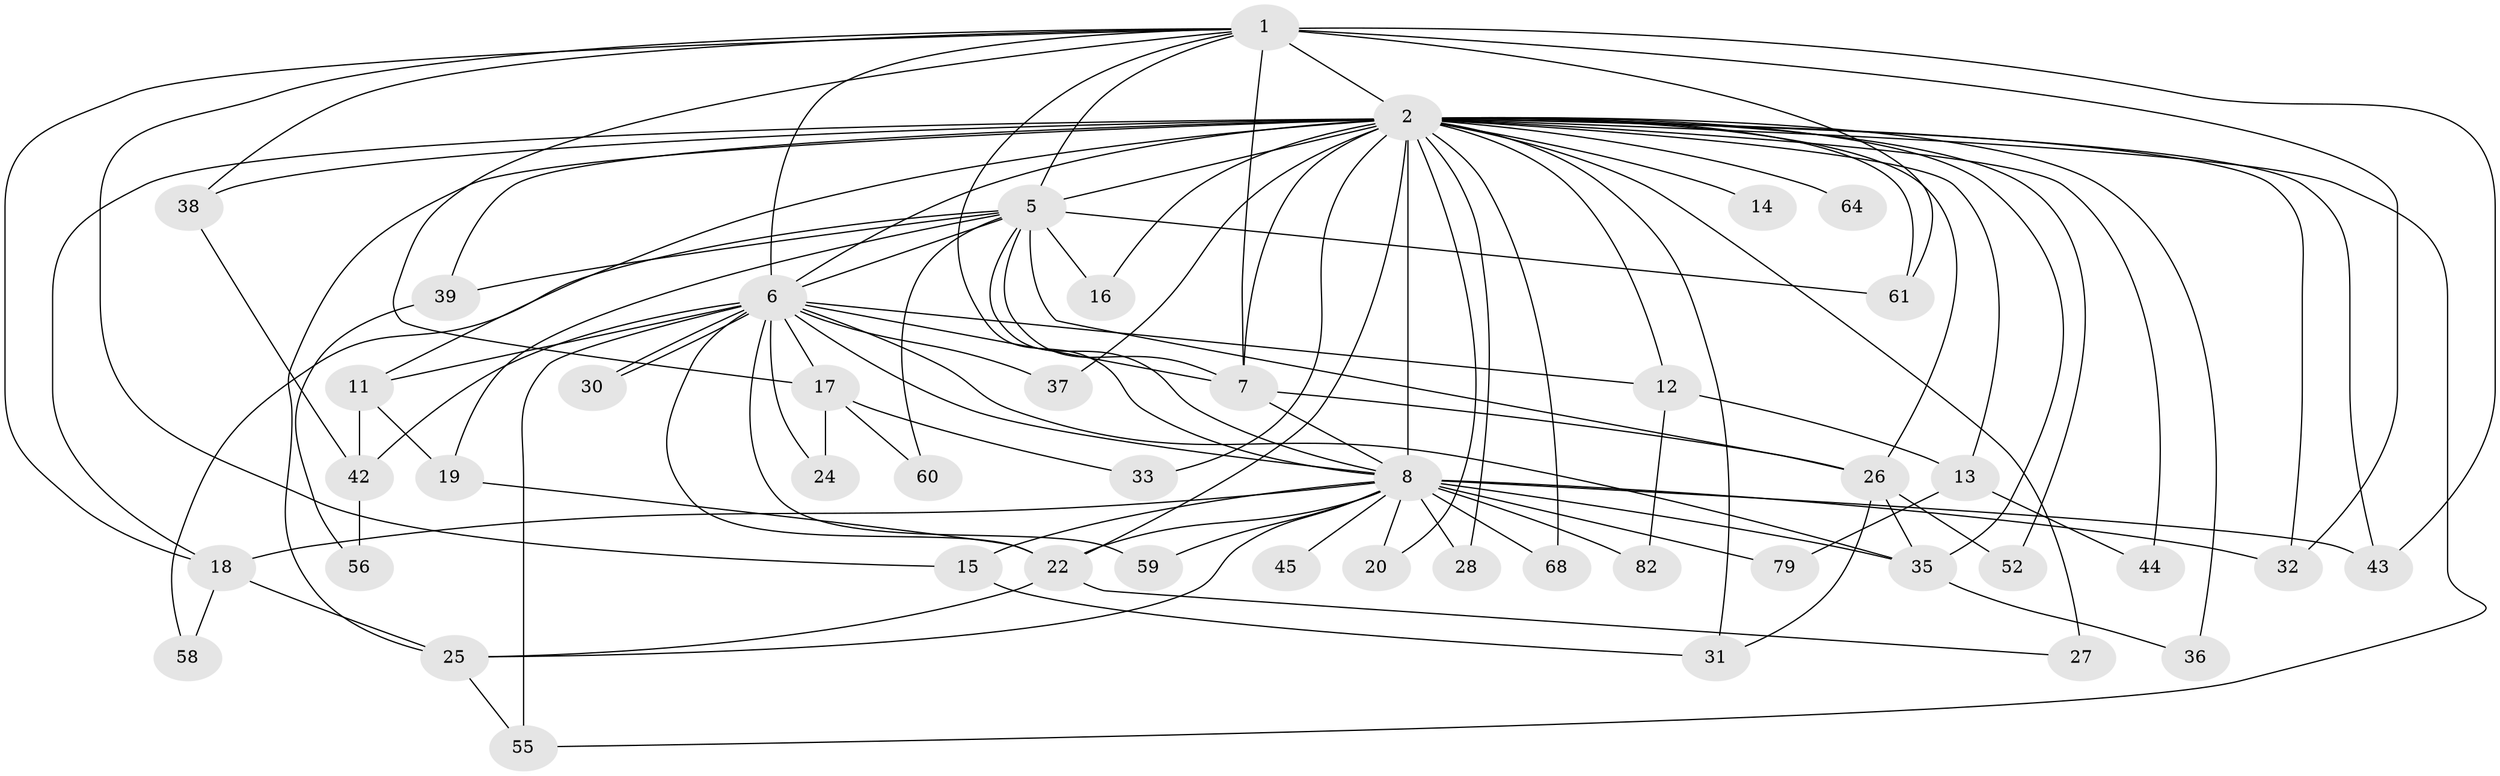 // original degree distribution, {18: 0.010869565217391304, 25: 0.010869565217391304, 14: 0.010869565217391304, 23: 0.021739130434782608, 17: 0.010869565217391304, 15: 0.010869565217391304, 21: 0.021739130434782608, 16: 0.010869565217391304, 4: 0.06521739130434782, 5: 0.021739130434782608, 6: 0.05434782608695652, 2: 0.5434782608695652, 3: 0.1956521739130435, 7: 0.010869565217391304}
// Generated by graph-tools (version 1.1) at 2025/14/03/09/25 04:14:14]
// undirected, 46 vertices, 106 edges
graph export_dot {
graph [start="1"]
  node [color=gray90,style=filled];
  1;
  2 [super="+3+21+66+73+49+9+34+62+4"];
  5;
  6;
  7;
  8 [super="+10+29"];
  11 [super="+57"];
  12;
  13 [super="+23"];
  14;
  15;
  16;
  17 [super="+67"];
  18 [super="+47"];
  19;
  20;
  22 [super="+41+65"];
  24;
  25 [super="+50+89"];
  26 [super="+48"];
  27;
  28;
  30;
  31;
  32 [super="+91"];
  33;
  35 [super="+72+40"];
  36;
  37;
  38;
  39 [super="+71"];
  42 [super="+87"];
  43;
  44;
  45;
  52;
  55;
  56;
  58;
  59;
  60;
  61 [super="+85+92"];
  64;
  68;
  79;
  82;
  1 -- 2 [weight=6];
  1 -- 5;
  1 -- 6;
  1 -- 7;
  1 -- 8 [weight=2];
  1 -- 15;
  1 -- 17;
  1 -- 18;
  1 -- 32;
  1 -- 38;
  1 -- 43;
  1 -- 61;
  2 -- 5 [weight=5];
  2 -- 6 [weight=6];
  2 -- 7 [weight=9];
  2 -- 8 [weight=14];
  2 -- 12 [weight=2];
  2 -- 13 [weight=3];
  2 -- 14 [weight=2];
  2 -- 20;
  2 -- 26 [weight=2];
  2 -- 27 [weight=2];
  2 -- 28;
  2 -- 35 [weight=3];
  2 -- 39 [weight=2];
  2 -- 11 [weight=2];
  2 -- 44;
  2 -- 18;
  2 -- 22 [weight=2];
  2 -- 55;
  2 -- 68;
  2 -- 25;
  2 -- 33;
  2 -- 36;
  2 -- 37;
  2 -- 52;
  2 -- 61;
  2 -- 64 [weight=2];
  2 -- 16;
  2 -- 31;
  2 -- 32;
  2 -- 38;
  2 -- 43;
  5 -- 6;
  5 -- 7;
  5 -- 8 [weight=2];
  5 -- 16;
  5 -- 19;
  5 -- 39;
  5 -- 58;
  5 -- 60;
  5 -- 61;
  5 -- 26;
  6 -- 7;
  6 -- 8 [weight=2];
  6 -- 12;
  6 -- 17;
  6 -- 24;
  6 -- 30;
  6 -- 30;
  6 -- 37;
  6 -- 42;
  6 -- 55;
  6 -- 59;
  6 -- 11;
  6 -- 22;
  6 -- 35;
  7 -- 8 [weight=2];
  7 -- 26;
  8 -- 20;
  8 -- 28;
  8 -- 32;
  8 -- 45 [weight=2];
  8 -- 59;
  8 -- 68;
  8 -- 79;
  8 -- 82;
  8 -- 18;
  8 -- 43;
  8 -- 15;
  8 -- 25;
  8 -- 22;
  8 -- 35;
  11 -- 19;
  11 -- 42;
  12 -- 82;
  12 -- 13;
  13 -- 44;
  13 -- 79;
  15 -- 31;
  17 -- 24 [weight=2];
  17 -- 33;
  17 -- 60;
  18 -- 25;
  18 -- 58;
  19 -- 22;
  22 -- 27;
  22 -- 25;
  25 -- 55;
  26 -- 31;
  26 -- 35;
  26 -- 52;
  35 -- 36;
  38 -- 42;
  39 -- 56;
  42 -- 56;
}
